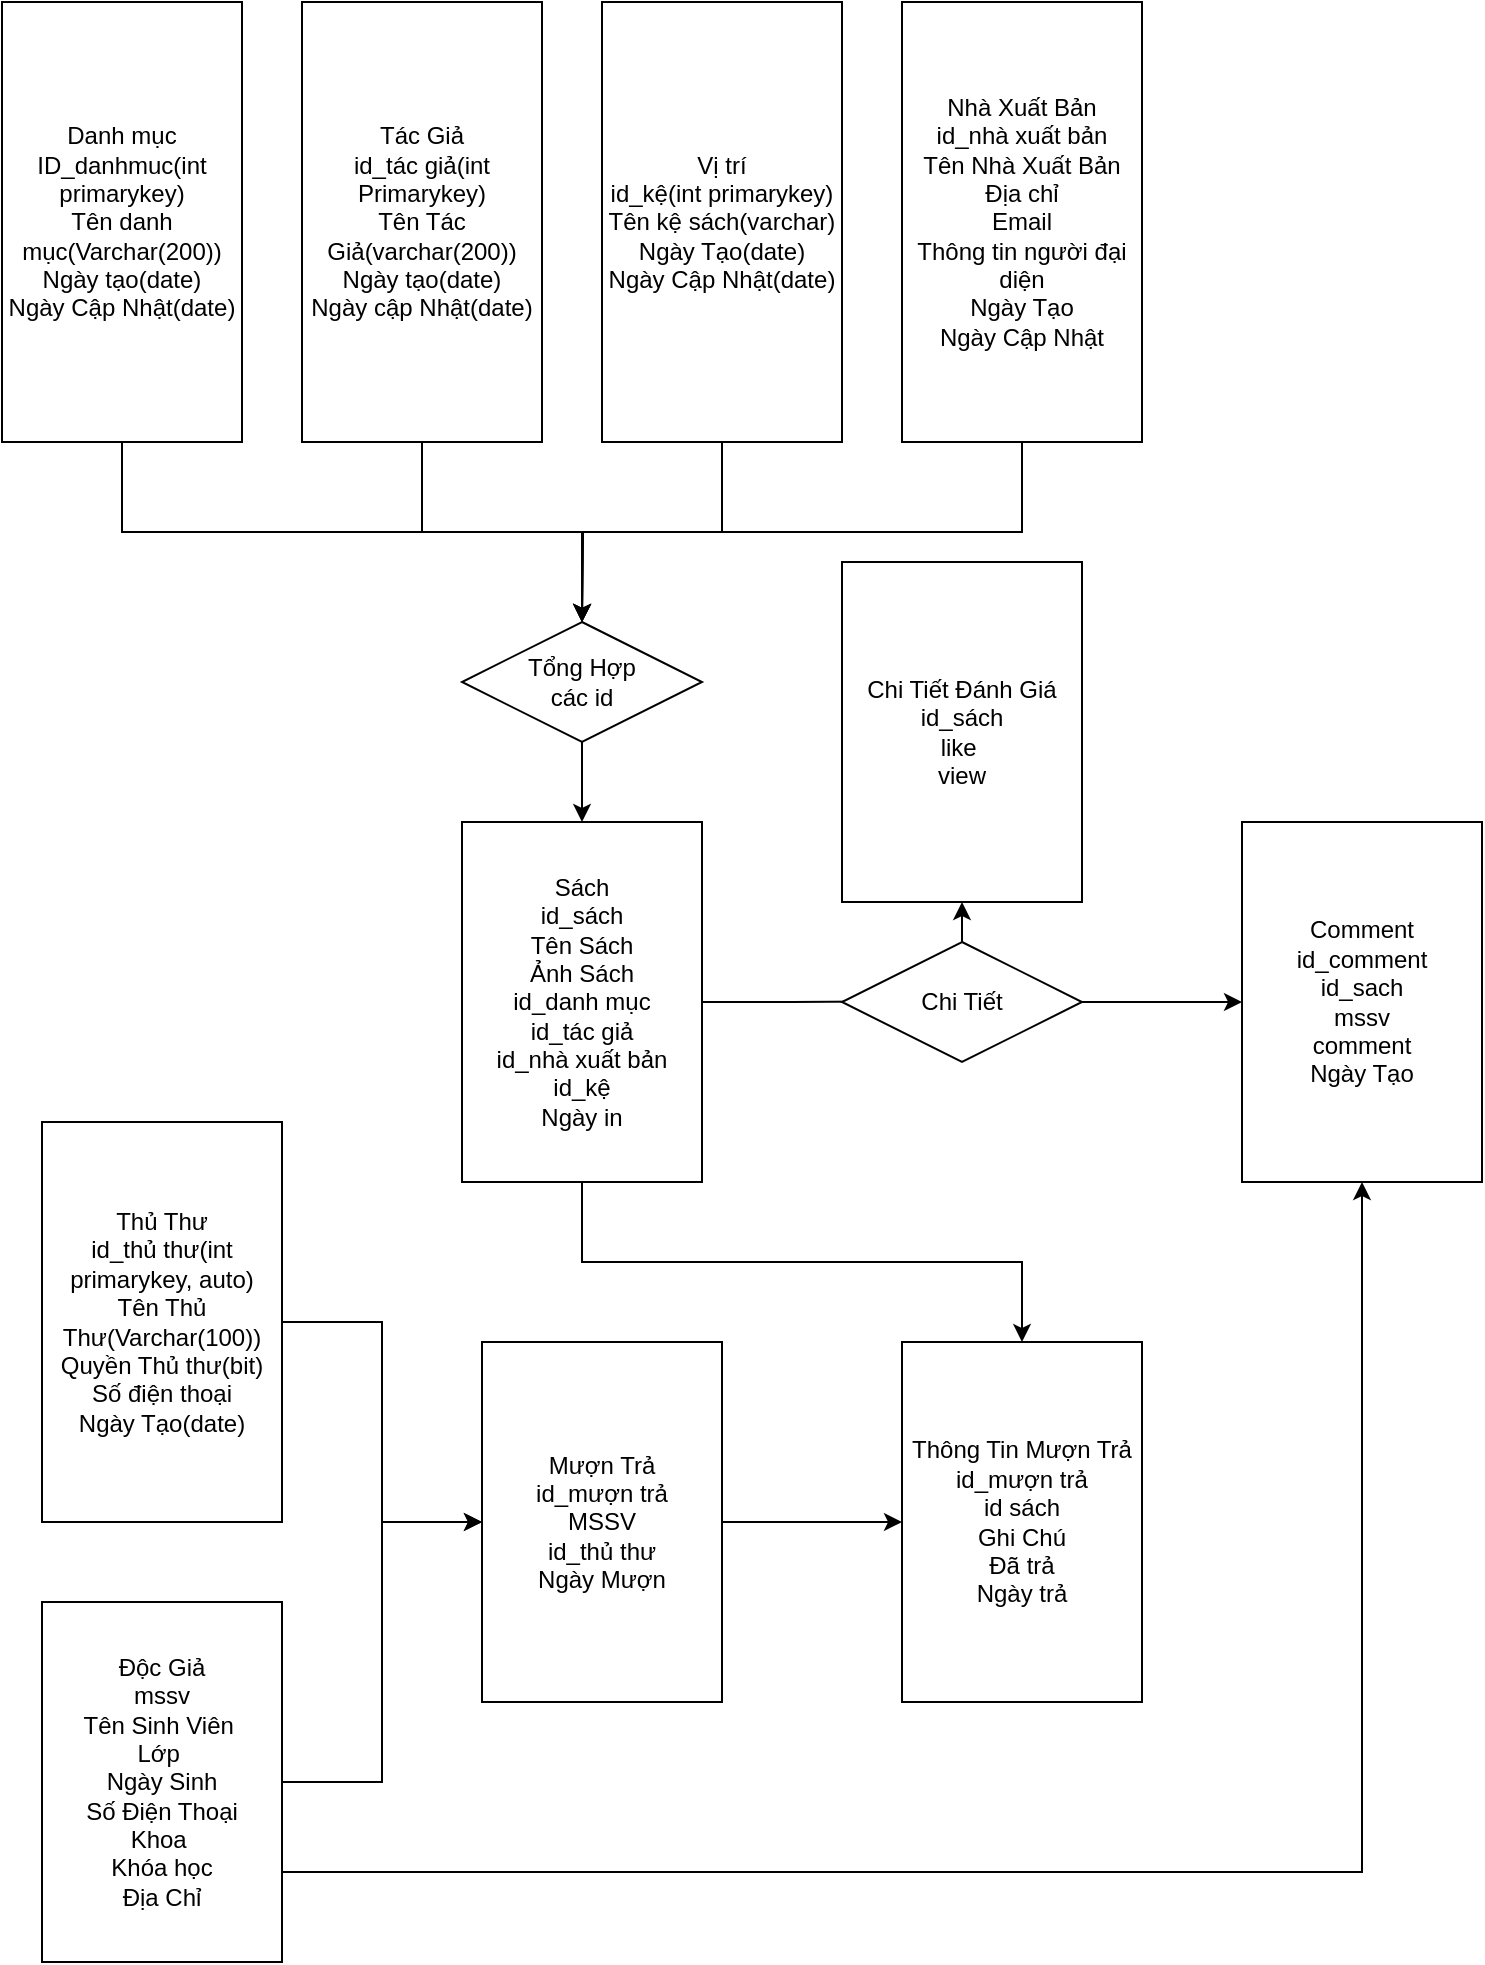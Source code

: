 <mxfile version="16.6.8" type="device"><diagram id="fLg3i1fibYLnmenl6Da9" name="Page-1"><mxGraphModel dx="973" dy="532" grid="1" gridSize="10" guides="1" tooltips="1" connect="1" arrows="1" fold="1" page="1" pageScale="1" pageWidth="850" pageHeight="1100" math="0" shadow="0"><root><mxCell id="0"/><mxCell id="1" parent="0"/><mxCell id="vsY8aab4vCN7lO_-ScVr-38" style="edgeStyle=orthogonalEdgeStyle;rounded=0;orthogonalLoop=1;jettySize=auto;html=1;exitX=0.5;exitY=1;exitDx=0;exitDy=0;" edge="1" parent="1" source="vsY8aab4vCN7lO_-ScVr-1"><mxGeometry relative="1" as="geometry"><mxPoint x="350" y="430" as="targetPoint"/></mxGeometry></mxCell><mxCell id="vsY8aab4vCN7lO_-ScVr-1" value="Danh mục&lt;br&gt;ID_danhmuc(int primarykey)&lt;br&gt;Tên danh mục(Varchar(200))&lt;br&gt;Ngày tạo(date)&lt;br&gt;Ngày Cập Nhật(date)" style="rounded=0;whiteSpace=wrap;html=1;" vertex="1" parent="1"><mxGeometry x="60" y="120" width="120" height="220" as="geometry"/></mxCell><mxCell id="vsY8aab4vCN7lO_-ScVr-35" style="edgeStyle=orthogonalEdgeStyle;rounded=0;orthogonalLoop=1;jettySize=auto;html=1;exitX=0.5;exitY=1;exitDx=0;exitDy=0;entryX=0.5;entryY=0;entryDx=0;entryDy=0;" edge="1" parent="1" source="vsY8aab4vCN7lO_-ScVr-2" target="vsY8aab4vCN7lO_-ScVr-27"><mxGeometry relative="1" as="geometry"/></mxCell><mxCell id="vsY8aab4vCN7lO_-ScVr-2" value="Tác Giả&lt;br&gt;id_tác giả(int Primarykey)&lt;br&gt;Tên Tác Giả(varchar(200))&lt;br&gt;Ngày tạo(date)&lt;br&gt;Ngày cập Nhật(date)" style="rounded=0;whiteSpace=wrap;html=1;" vertex="1" parent="1"><mxGeometry x="210" y="120" width="120" height="220" as="geometry"/></mxCell><mxCell id="vsY8aab4vCN7lO_-ScVr-37" style="edgeStyle=orthogonalEdgeStyle;rounded=0;orthogonalLoop=1;jettySize=auto;html=1;exitX=0.5;exitY=1;exitDx=0;exitDy=0;entryX=0.5;entryY=0;entryDx=0;entryDy=0;" edge="1" parent="1" source="vsY8aab4vCN7lO_-ScVr-3" target="vsY8aab4vCN7lO_-ScVr-27"><mxGeometry relative="1" as="geometry"/></mxCell><mxCell id="vsY8aab4vCN7lO_-ScVr-3" value="Nhà Xuất Bản&lt;br&gt;id_nhà xuất bản&lt;br&gt;Tên Nhà Xuất Bản&lt;br&gt;Địa chỉ&lt;br&gt;Email&lt;br&gt;Thông tin người đại diện&lt;br&gt;Ngày Tạo&lt;br&gt;Ngày Cập Nhật&lt;br&gt;" style="rounded=0;whiteSpace=wrap;html=1;" vertex="1" parent="1"><mxGeometry x="510" y="120" width="120" height="220" as="geometry"/></mxCell><mxCell id="vsY8aab4vCN7lO_-ScVr-15" style="edgeStyle=orthogonalEdgeStyle;rounded=0;orthogonalLoop=1;jettySize=auto;html=1;exitX=0.5;exitY=1;exitDx=0;exitDy=0;entryX=0.5;entryY=0;entryDx=0;entryDy=0;" edge="1" parent="1" source="vsY8aab4vCN7lO_-ScVr-4" target="vsY8aab4vCN7lO_-ScVr-11"><mxGeometry relative="1" as="geometry"/></mxCell><mxCell id="vsY8aab4vCN7lO_-ScVr-40" style="edgeStyle=orthogonalEdgeStyle;rounded=0;orthogonalLoop=1;jettySize=auto;html=1;exitX=1;exitY=0.5;exitDx=0;exitDy=0;" edge="1" parent="1" source="vsY8aab4vCN7lO_-ScVr-4"><mxGeometry relative="1" as="geometry"><mxPoint x="500" y="619.765" as="targetPoint"/></mxGeometry></mxCell><mxCell id="vsY8aab4vCN7lO_-ScVr-4" value="Sách&lt;br&gt;id_sách&lt;br&gt;Tên Sách&lt;br&gt;Ảnh Sách&lt;br&gt;id_danh mục&lt;br&gt;id_tác giả&lt;br&gt;id_nhà xuất bản&lt;br&gt;id_kệ&lt;br&gt;Ngày in" style="rounded=0;whiteSpace=wrap;html=1;" vertex="1" parent="1"><mxGeometry x="290" y="530" width="120" height="180" as="geometry"/></mxCell><mxCell id="vsY8aab4vCN7lO_-ScVr-12" style="edgeStyle=orthogonalEdgeStyle;rounded=0;orthogonalLoop=1;jettySize=auto;html=1;exitX=1;exitY=0.5;exitDx=0;exitDy=0;entryX=0;entryY=0.5;entryDx=0;entryDy=0;" edge="1" parent="1" source="vsY8aab4vCN7lO_-ScVr-8" target="vsY8aab4vCN7lO_-ScVr-10"><mxGeometry relative="1" as="geometry"/></mxCell><mxCell id="vsY8aab4vCN7lO_-ScVr-8" value="Thủ Thư&lt;br&gt;id_thủ thư(int primarykey, auto)&lt;br&gt;Tên Thủ Thư(Varchar(100))&lt;br&gt;Quyền Thủ thư(bit)&lt;br&gt;Số điện thoại&lt;br&gt;Ngày Tạo(date)" style="rounded=0;whiteSpace=wrap;html=1;" vertex="1" parent="1"><mxGeometry x="80" y="680" width="120" height="200" as="geometry"/></mxCell><mxCell id="vsY8aab4vCN7lO_-ScVr-14" style="edgeStyle=orthogonalEdgeStyle;rounded=0;orthogonalLoop=1;jettySize=auto;html=1;exitX=1;exitY=0.5;exitDx=0;exitDy=0;" edge="1" parent="1" source="vsY8aab4vCN7lO_-ScVr-9" target="vsY8aab4vCN7lO_-ScVr-10"><mxGeometry relative="1" as="geometry"/></mxCell><mxCell id="vsY8aab4vCN7lO_-ScVr-49" style="edgeStyle=orthogonalEdgeStyle;rounded=0;orthogonalLoop=1;jettySize=auto;html=1;exitX=1;exitY=0.75;exitDx=0;exitDy=0;entryX=0.5;entryY=1;entryDx=0;entryDy=0;" edge="1" parent="1" source="vsY8aab4vCN7lO_-ScVr-9" target="vsY8aab4vCN7lO_-ScVr-43"><mxGeometry relative="1" as="geometry"/></mxCell><mxCell id="vsY8aab4vCN7lO_-ScVr-9" value="Độc Giả&lt;br&gt;mssv&lt;br&gt;Tên Sinh Viên&amp;nbsp;&lt;br&gt;Lớp&amp;nbsp;&lt;br&gt;Ngày Sinh&lt;br&gt;Số Điện Thoại&lt;br&gt;Khoa&amp;nbsp;&lt;br&gt;Khóa học&lt;br&gt;Địa Chỉ" style="rounded=0;whiteSpace=wrap;html=1;" vertex="1" parent="1"><mxGeometry x="80" y="920" width="120" height="180" as="geometry"/></mxCell><mxCell id="vsY8aab4vCN7lO_-ScVr-16" style="edgeStyle=orthogonalEdgeStyle;rounded=0;orthogonalLoop=1;jettySize=auto;html=1;exitX=1;exitY=0.5;exitDx=0;exitDy=0;" edge="1" parent="1" source="vsY8aab4vCN7lO_-ScVr-10" target="vsY8aab4vCN7lO_-ScVr-11"><mxGeometry relative="1" as="geometry"/></mxCell><mxCell id="vsY8aab4vCN7lO_-ScVr-10" value="Mượn Trả&lt;br&gt;id_mượn trả&lt;br&gt;MSSV&lt;br&gt;id_thủ thư&lt;br&gt;Ngày Mượn&lt;br&gt;" style="rounded=0;whiteSpace=wrap;html=1;" vertex="1" parent="1"><mxGeometry x="300" y="790" width="120" height="180" as="geometry"/></mxCell><mxCell id="vsY8aab4vCN7lO_-ScVr-11" value="Thông Tin Mượn Trả&lt;br&gt;id_mượn trả&lt;br&gt;id sách&lt;br&gt;Ghi Chú&lt;br&gt;Đã trả&lt;br&gt;Ngày trả&lt;br&gt;" style="rounded=0;whiteSpace=wrap;html=1;" vertex="1" parent="1"><mxGeometry x="510" y="790" width="120" height="180" as="geometry"/></mxCell><mxCell id="vsY8aab4vCN7lO_-ScVr-36" style="edgeStyle=orthogonalEdgeStyle;rounded=0;orthogonalLoop=1;jettySize=auto;html=1;exitX=0.5;exitY=1;exitDx=0;exitDy=0;" edge="1" parent="1" source="vsY8aab4vCN7lO_-ScVr-17"><mxGeometry relative="1" as="geometry"><mxPoint x="350" y="430" as="targetPoint"/></mxGeometry></mxCell><mxCell id="vsY8aab4vCN7lO_-ScVr-17" value="Vị trí&lt;br&gt;id_kệ(int primarykey)&lt;br&gt;Tên kệ sách(varchar)&lt;br&gt;Ngày Tạo(date)&lt;br&gt;Ngày Cập Nhật(date)" style="rounded=0;whiteSpace=wrap;html=1;" vertex="1" parent="1"><mxGeometry x="360" y="120" width="120" height="220" as="geometry"/></mxCell><mxCell id="vsY8aab4vCN7lO_-ScVr-20" value="Chi Tiết Đánh Giá&lt;br&gt;id_sách&lt;br&gt;like&amp;nbsp;&lt;br&gt;view" style="rounded=0;whiteSpace=wrap;html=1;" vertex="1" parent="1"><mxGeometry x="480" y="400" width="120" height="170" as="geometry"/></mxCell><mxCell id="vsY8aab4vCN7lO_-ScVr-39" style="edgeStyle=orthogonalEdgeStyle;rounded=0;orthogonalLoop=1;jettySize=auto;html=1;exitX=0.5;exitY=1;exitDx=0;exitDy=0;" edge="1" parent="1" source="vsY8aab4vCN7lO_-ScVr-27" target="vsY8aab4vCN7lO_-ScVr-4"><mxGeometry relative="1" as="geometry"/></mxCell><mxCell id="vsY8aab4vCN7lO_-ScVr-27" value="Tổng Hợp&lt;br&gt;các id" style="shape=rhombus;perimeter=rhombusPerimeter;whiteSpace=wrap;html=1;align=center;" vertex="1" parent="1"><mxGeometry x="290" y="430" width="120" height="60" as="geometry"/></mxCell><mxCell id="vsY8aab4vCN7lO_-ScVr-50" style="edgeStyle=orthogonalEdgeStyle;rounded=0;orthogonalLoop=1;jettySize=auto;html=1;exitX=1;exitY=0.5;exitDx=0;exitDy=0;" edge="1" parent="1" source="vsY8aab4vCN7lO_-ScVr-41" target="vsY8aab4vCN7lO_-ScVr-43"><mxGeometry relative="1" as="geometry"/></mxCell><mxCell id="vsY8aab4vCN7lO_-ScVr-51" style="edgeStyle=orthogonalEdgeStyle;rounded=0;orthogonalLoop=1;jettySize=auto;html=1;exitX=0.5;exitY=0;exitDx=0;exitDy=0;entryX=0.5;entryY=1;entryDx=0;entryDy=0;" edge="1" parent="1" source="vsY8aab4vCN7lO_-ScVr-41" target="vsY8aab4vCN7lO_-ScVr-20"><mxGeometry relative="1" as="geometry"/></mxCell><mxCell id="vsY8aab4vCN7lO_-ScVr-41" value="Chi Tiết" style="shape=rhombus;perimeter=rhombusPerimeter;whiteSpace=wrap;html=1;align=center;" vertex="1" parent="1"><mxGeometry x="480" y="590" width="120" height="60" as="geometry"/></mxCell><mxCell id="vsY8aab4vCN7lO_-ScVr-43" value="Comment&lt;br&gt;id_comment&lt;br&gt;id_sach&lt;br&gt;mssv&lt;br&gt;comment&lt;br&gt;Ngày Tạo" style="rounded=0;whiteSpace=wrap;html=1;" vertex="1" parent="1"><mxGeometry x="680" y="530" width="120" height="180" as="geometry"/></mxCell></root></mxGraphModel></diagram></mxfile>